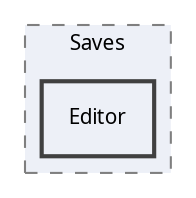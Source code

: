 digraph "Editor"
{
 // LATEX_PDF_SIZE
  edge [fontname="Calibrii",fontsize="10",labelfontname="Calibrii",labelfontsize="10"];
  node [fontname="Calibrii",fontsize="10",shape=record];
  compound=true
  subgraph clusterdir_420c5dc5803104f968db7a427973cc57 {
    graph [ bgcolor="#edf0f7", pencolor="grey50", style="filled,dashed,", label="Saves", fontname="Calibrii", fontsize="10", URL="dir_420c5dc5803104f968db7a427973cc57.html"]
  dir_a45f1b479c457fe054f46fa679b207c1 [shape=box, label="Editor", style="filled,bold,", fillcolor="#edf0f7", color="grey25", URL="dir_a45f1b479c457fe054f46fa679b207c1.html"];
  }
}
